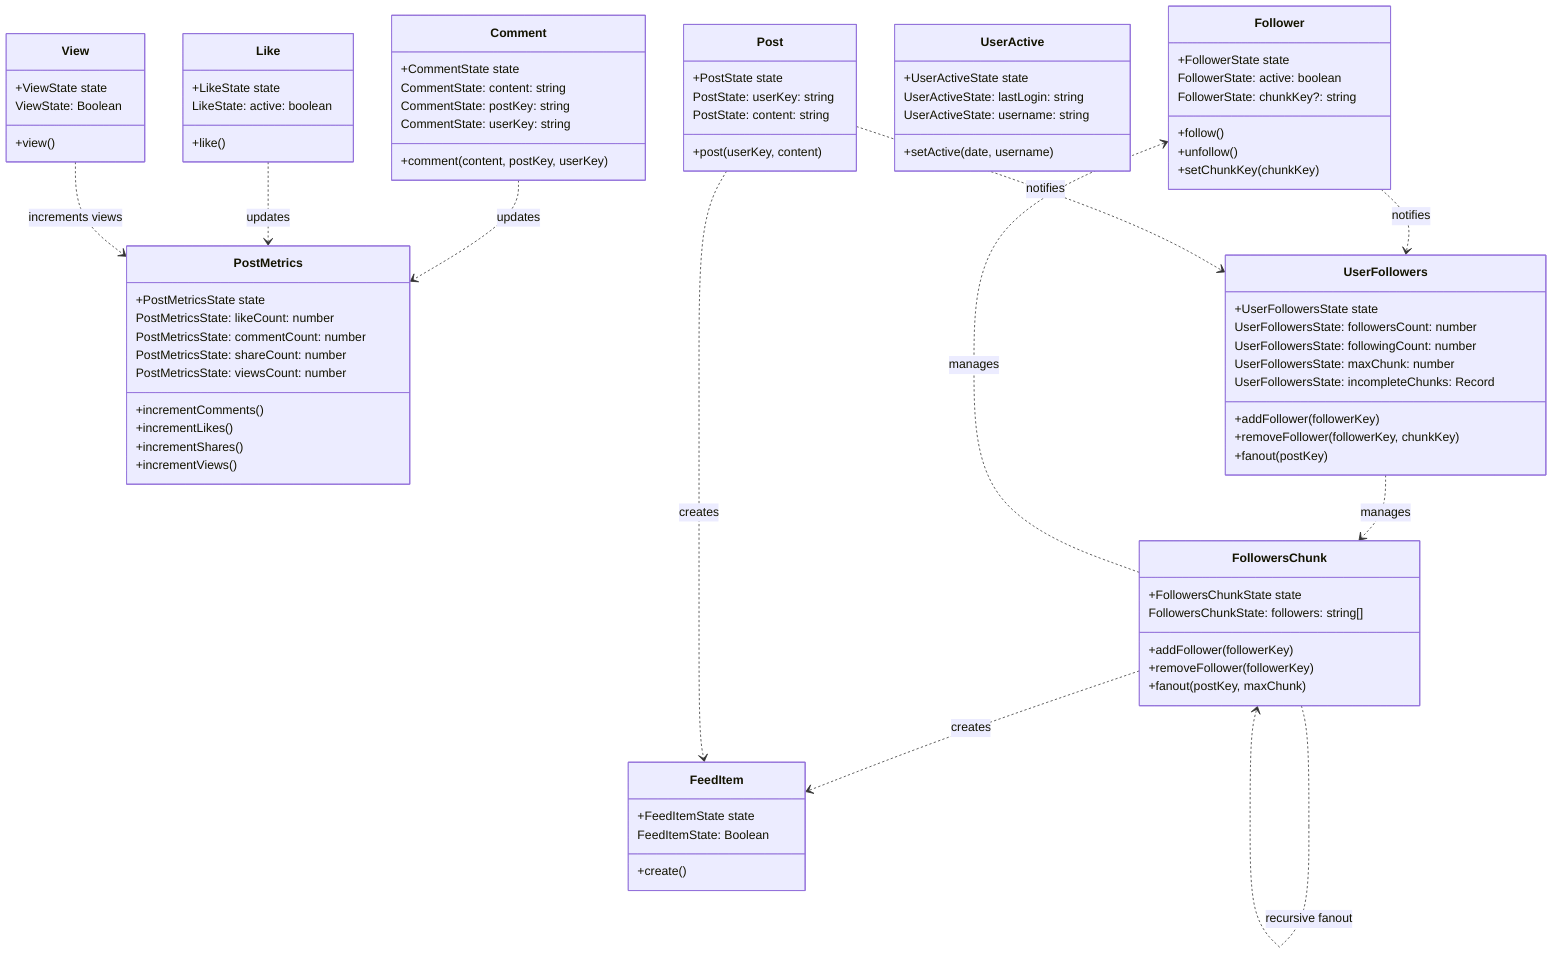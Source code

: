 classDiagram
    class Comment {
        +CommentState state
        +comment(content, postKey, userKey)
        CommentState: content: string
        CommentState: postKey: string
        CommentState: userKey: string
    }
    Comment ..> PostMetrics : updates

    class FeedItem {
        +FeedItemState state
        +create()
        FeedItemState: Boolean
    }

    class Follower {
        +FollowerState state
        +follow()
        +unfollow()
        +setChunkKey(chunkKey)
        FollowerState: active: boolean
        FollowerState: chunkKey?: string
    }
    Follower ..> UserFollowers : notifies

    class FollowersChunk {
        +FollowersChunkState state
        +addFollower(followerKey)
        +removeFollower(followerKey)
        +fanout(postKey, maxChunk)
        FollowersChunkState: followers: string[]
    }
    FollowersChunk ..> Follower : manages
    FollowersChunk ..> FeedItem : creates
    FollowersChunk ..> FollowersChunk : recursive fanout

    class Like {
        +LikeState state
        +like()
        LikeState: active: boolean
    }
    Like ..> PostMetrics : updates

    class Post {
        +PostState state
        +post(userKey, content)
        PostState: userKey: string
        PostState: content: string
    }
    Post ..> UserFollowers : notifies
    Post ..> FeedItem : creates

    class PostMetrics {
        +PostMetricsState state
        +incrementComments()
        +incrementLikes()
        +incrementShares()
        +incrementViews()
        PostMetricsState: likeCount: number
        PostMetricsState: commentCount: number
        PostMetricsState: shareCount: number
        PostMetricsState: viewsCount: number
    }

    class UserActive {
        +UserActiveState state
        +setActive(date, username)
        UserActiveState: lastLogin: string
        UserActiveState: username: string
    }

    class UserFollowers {
        +UserFollowersState state
        +addFollower(followerKey)
        +removeFollower(followerKey, chunkKey)
        +fanout(postKey)
        UserFollowersState: followersCount: number
        UserFollowersState: followingCount: number
        UserFollowersState: maxChunk: number
        UserFollowersState: incompleteChunks: Record<string, number>
    }
    UserFollowers ..> FollowersChunk : manages

    class View {
        +ViewState state
        +view()
        ViewState: Boolean
    }
    View ..> PostMetrics : increments views

    %% Relationships are based on method calls and state references in the code